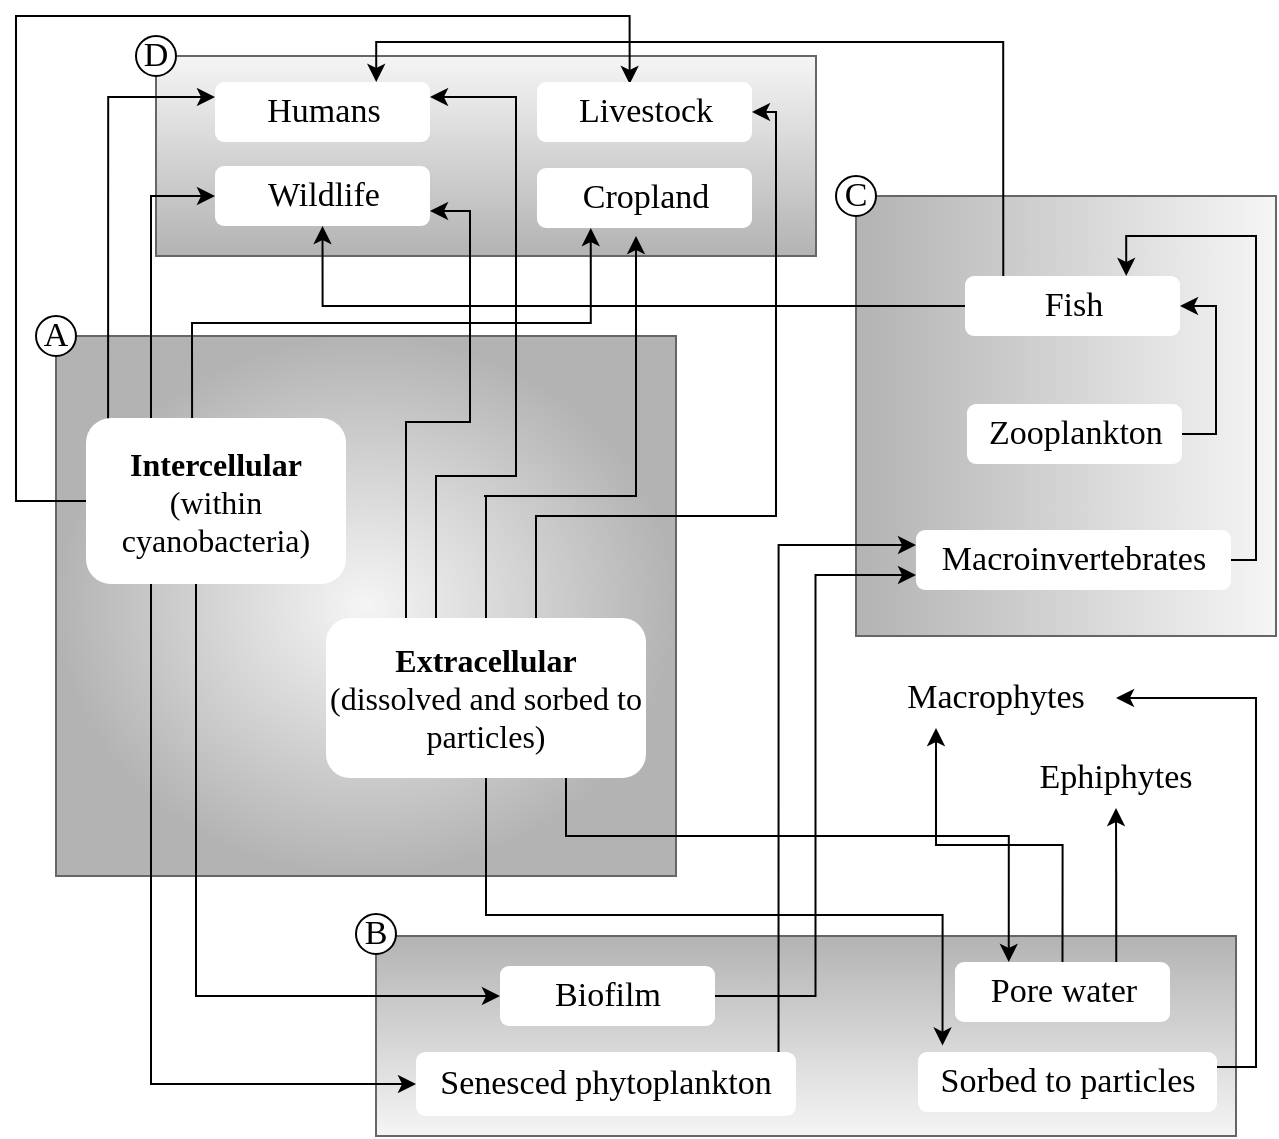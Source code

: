 <mxfile version="20.6.0" type="google" pages="2"><diagram id="7Qth1g8vbSEp67-r-gfB" name="Page-1"><mxGraphModel grid="1" page="1" gridSize="10" guides="1" tooltips="1" connect="1" arrows="1" fold="1" pageScale="1" pageWidth="850" pageHeight="1100" math="0" shadow="0"><root><mxCell id="0"/><mxCell id="1" parent="0"/><mxCell id="LHRRmWDtEQS0HRzm6DPu-4" value="" style="rounded=0;whiteSpace=wrap;html=1;strokeColor=#666666;fillColor=#f5f5f5;gradientColor=#b3b3b3;gradientDirection=north;" vertex="1" parent="1"><mxGeometry x="240" y="410" width="430" height="100" as="geometry"/></mxCell><mxCell id="LHRRmWDtEQS0HRzm6DPu-5" value="" style="rounded=0;whiteSpace=wrap;html=1;fillColor=#f5f5f5;strokeColor=#666666;gradientColor=#b3b3b3;" vertex="1" parent="1"><mxGeometry x="130" y="-30" width="330" height="100" as="geometry"/></mxCell><mxCell id="LHRRmWDtEQS0HRzm6DPu-7" value="" style="rounded=0;whiteSpace=wrap;html=1;fillColor=#f5f5f5;strokeColor=#666666;gradientColor=#b3b3b3;gradientDirection=radial;" vertex="1" parent="1"><mxGeometry x="80" y="110" width="310" height="270" as="geometry"/></mxCell><mxCell id="LHRRmWDtEQS0HRzm6DPu-8" value="" style="rounded=0;whiteSpace=wrap;html=1;fillColor=#f5f5f5;strokeColor=#666666;gradientColor=#b3b3b3;gradientDirection=west;" vertex="1" parent="1"><mxGeometry x="480" y="40" width="210" height="220" as="geometry"/></mxCell><mxCell id="LHRRmWDtEQS0HRzm6DPu-68" style="edgeStyle=orthogonalEdgeStyle;rounded=0;orthogonalLoop=1;jettySize=auto;html=1;exitX=0;exitY=0.5;exitDx=0;exitDy=0;entryX=0.5;entryY=1;entryDx=0;entryDy=0;fontFamily=Tahoma;fontSize=16;" edge="1" parent="1" source="LHRRmWDtEQS0HRzm6DPu-13" target="LHRRmWDtEQS0HRzm6DPu-32"><mxGeometry relative="1" as="geometry"/></mxCell><mxCell id="LHRRmWDtEQS0HRzm6DPu-69" style="edgeStyle=orthogonalEdgeStyle;rounded=0;orthogonalLoop=1;jettySize=auto;html=1;exitX=0.178;exitY=0;exitDx=0;exitDy=0;entryX=0.75;entryY=0;entryDx=0;entryDy=0;fontFamily=Tahoma;fontSize=16;exitPerimeter=0;" edge="1" parent="1" source="LHRRmWDtEQS0HRzm6DPu-13" target="LHRRmWDtEQS0HRzm6DPu-33"><mxGeometry relative="1" as="geometry"/></mxCell><mxCell id="LHRRmWDtEQS0HRzm6DPu-13" value="Fish" style="rounded=1;whiteSpace=wrap;html=1;fontFamily=Tahoma;fontSize=17;strokeColor=none;fillColor=default;gradientColor=none;gradientDirection=east;" vertex="1" parent="1"><mxGeometry x="534.5" y="80" width="107.5" height="30" as="geometry"/></mxCell><mxCell id="LHRRmWDtEQS0HRzm6DPu-67" style="edgeStyle=orthogonalEdgeStyle;rounded=0;orthogonalLoop=1;jettySize=auto;html=1;exitX=1;exitY=0.5;exitDx=0;exitDy=0;entryX=0.75;entryY=0;entryDx=0;entryDy=0;fontFamily=Tahoma;fontSize=16;" edge="1" parent="1" source="LHRRmWDtEQS0HRzm6DPu-15" target="LHRRmWDtEQS0HRzm6DPu-13"><mxGeometry relative="1" as="geometry"><Array as="points"><mxPoint x="680" y="222"/><mxPoint x="680" y="60"/><mxPoint x="615" y="60"/></Array></mxGeometry></mxCell><mxCell id="LHRRmWDtEQS0HRzm6DPu-15" value="Macroinvertebrates" style="rounded=1;whiteSpace=wrap;html=1;fontFamily=Tahoma;fontSize=17;strokeColor=none;fillColor=default;gradientColor=none;gradientDirection=east;" vertex="1" parent="1"><mxGeometry x="510" y="207" width="157.5" height="30" as="geometry"/></mxCell><mxCell id="LHRRmWDtEQS0HRzm6DPu-17" value="Macrophytes" style="rounded=1;whiteSpace=wrap;html=1;fontFamily=Tahoma;fontSize=17;strokeColor=none;fillColor=default;gradientColor=none;gradientDirection=east;" vertex="1" parent="1"><mxGeometry x="490" y="276" width="120" height="30" as="geometry"/></mxCell><mxCell id="LHRRmWDtEQS0HRzm6DPu-18" value="Ephiphytes" style="rounded=1;whiteSpace=wrap;html=1;fontFamily=Tahoma;fontSize=17;strokeColor=none;fillColor=default;gradientColor=none;gradientDirection=east;" vertex="1" parent="1"><mxGeometry x="550" y="316" width="120" height="30" as="geometry"/></mxCell><mxCell id="LHRRmWDtEQS0HRzm6DPu-66" style="edgeStyle=orthogonalEdgeStyle;rounded=0;orthogonalLoop=1;jettySize=auto;html=1;exitX=1;exitY=0.5;exitDx=0;exitDy=0;entryX=1;entryY=0.5;entryDx=0;entryDy=0;fontFamily=Tahoma;fontSize=16;" edge="1" parent="1" source="LHRRmWDtEQS0HRzm6DPu-20" target="LHRRmWDtEQS0HRzm6DPu-13"><mxGeometry relative="1" as="geometry"><Array as="points"><mxPoint x="660" y="159"/><mxPoint x="660" y="95"/></Array></mxGeometry></mxCell><mxCell id="LHRRmWDtEQS0HRzm6DPu-20" value="Zooplankton" style="rounded=1;whiteSpace=wrap;html=1;fontFamily=Tahoma;fontSize=17;strokeColor=none;fillColor=default;gradientColor=none;gradientDirection=east;" vertex="1" parent="1"><mxGeometry x="535.5" y="144" width="107.5" height="30" as="geometry"/></mxCell><mxCell id="LHRRmWDtEQS0HRzm6DPu-22" value="A&lt;span style=&quot;color: rgba(0, 0, 0, 0); font-family: monospace; font-size: 0px; text-align: start;&quot;&gt;%3CmxGraphModel%3E%3Croot%3E%3CmxCell%20id%3D%220%22%2F%3E%3CmxCell%20id%3D%221%22%20parent%3D%220%22%2F%3E%3CmxCell%20id%3D%222%22%20value%3D%22Fish%22%20style%3D%22rounded%3D1%3BwhiteSpace%3Dwrap%3Bhtml%3D1%3BfontFamily%3DTahoma%3BfontSize%3D17%3BstrokeColor%3Ddefault%3BfillColor%3Ddefault%3BgradientColor%3Dnone%3BgradientDirection%3Deast%3B%22%20vertex%3D%221%22%20parent%3D%221%22%3E%3CmxGeometry%20x%3D%22534.5%22%20y%3D%2280%22%20width%3D%22107.5%22%20height%3D%2230%22%20as%3D%22geometry%22%2F%3E%3C%2FmxCell%3E%3C%2Froot%3E%3C%2FmxGraphModel%3E&lt;/span&gt;" style="ellipse;whiteSpace=wrap;html=1;aspect=fixed;fontFamily=Tahoma;fontSize=17;strokeColor=default;fillColor=default;gradientColor=none;gradientDirection=east;" vertex="1" parent="1"><mxGeometry x="70" y="100" width="20" height="20" as="geometry"/></mxCell><mxCell id="LHRRmWDtEQS0HRzm6DPu-23" value="B" style="ellipse;whiteSpace=wrap;html=1;aspect=fixed;fontFamily=Tahoma;fontSize=17;strokeColor=default;fillColor=default;gradientColor=none;gradientDirection=east;" vertex="1" parent="1"><mxGeometry x="230" y="399" width="20" height="20" as="geometry"/></mxCell><mxCell id="LHRRmWDtEQS0HRzm6DPu-24" value="C" style="ellipse;whiteSpace=wrap;html=1;aspect=fixed;fontFamily=Tahoma;fontSize=17;strokeColor=default;fillColor=default;gradientColor=none;gradientDirection=east;" vertex="1" parent="1"><mxGeometry x="470" y="30" width="20" height="20" as="geometry"/></mxCell><mxCell id="LHRRmWDtEQS0HRzm6DPu-25" value="D" style="ellipse;whiteSpace=wrap;html=1;aspect=fixed;fontFamily=Tahoma;fontSize=17;strokeColor=default;fillColor=default;gradientColor=none;gradientDirection=east;" vertex="1" parent="1"><mxGeometry x="120" y="-40" width="20" height="20" as="geometry"/></mxCell><mxCell id="LHRRmWDtEQS0HRzm6DPu-40" style="edgeStyle=orthogonalEdgeStyle;rounded=0;orthogonalLoop=1;jettySize=auto;html=1;fontFamily=Tahoma;fontSize=16;entryX=0;entryY=0.5;entryDx=0;entryDy=0;" edge="1" parent="1" source="LHRRmWDtEQS0HRzm6DPu-26" target="LHRRmWDtEQS0HRzm6DPu-38"><mxGeometry relative="1" as="geometry"><Array as="points"><mxPoint x="150" y="440"/></Array></mxGeometry></mxCell><mxCell id="LHRRmWDtEQS0HRzm6DPu-41" style="edgeStyle=orthogonalEdgeStyle;rounded=0;orthogonalLoop=1;jettySize=auto;html=1;exitX=0.25;exitY=1;exitDx=0;exitDy=0;entryX=0;entryY=0.5;entryDx=0;entryDy=0;fontFamily=Tahoma;fontSize=16;" edge="1" parent="1" source="LHRRmWDtEQS0HRzm6DPu-26" target="LHRRmWDtEQS0HRzm6DPu-39"><mxGeometry relative="1" as="geometry"/></mxCell><mxCell id="LHRRmWDtEQS0HRzm6DPu-50" style="edgeStyle=orthogonalEdgeStyle;rounded=0;orthogonalLoop=1;jettySize=auto;html=1;exitX=0.085;exitY=0.022;exitDx=0;exitDy=0;entryX=0;entryY=0.25;entryDx=0;entryDy=0;fontFamily=Tahoma;fontSize=16;exitPerimeter=0;" edge="1" parent="1" source="LHRRmWDtEQS0HRzm6DPu-26" target="LHRRmWDtEQS0HRzm6DPu-33"><mxGeometry relative="1" as="geometry"/></mxCell><mxCell id="LHRRmWDtEQS0HRzm6DPu-51" style="edgeStyle=orthogonalEdgeStyle;rounded=0;orthogonalLoop=1;jettySize=auto;html=1;exitX=0.25;exitY=0;exitDx=0;exitDy=0;entryX=0;entryY=0.5;entryDx=0;entryDy=0;fontFamily=Tahoma;fontSize=16;" edge="1" parent="1" source="LHRRmWDtEQS0HRzm6DPu-26" target="LHRRmWDtEQS0HRzm6DPu-32"><mxGeometry relative="1" as="geometry"/></mxCell><mxCell id="LHRRmWDtEQS0HRzm6DPu-52" style="edgeStyle=orthogonalEdgeStyle;rounded=0;orthogonalLoop=1;jettySize=auto;html=1;exitX=0.408;exitY=0.002;exitDx=0;exitDy=0;entryX=0.25;entryY=1;entryDx=0;entryDy=0;fontFamily=Tahoma;fontSize=16;exitPerimeter=0;" edge="1" parent="1" source="LHRRmWDtEQS0HRzm6DPu-26" target="LHRRmWDtEQS0HRzm6DPu-29"><mxGeometry relative="1" as="geometry"/></mxCell><mxCell id="LHRRmWDtEQS0HRzm6DPu-54" style="edgeStyle=orthogonalEdgeStyle;rounded=0;orthogonalLoop=1;jettySize=auto;html=1;exitX=0;exitY=0.5;exitDx=0;exitDy=0;entryX=0.431;entryY=0.033;entryDx=0;entryDy=0;entryPerimeter=0;fontFamily=Tahoma;fontSize=16;" edge="1" parent="1" source="LHRRmWDtEQS0HRzm6DPu-26" target="LHRRmWDtEQS0HRzm6DPu-30"><mxGeometry relative="1" as="geometry"><Array as="points"><mxPoint x="60" y="193"/><mxPoint x="60" y="-50"/><mxPoint x="367" y="-50"/></Array></mxGeometry></mxCell><mxCell id="LHRRmWDtEQS0HRzm6DPu-26" value="&lt;b style=&quot;font-size: 16px;&quot;&gt;Intercellular &lt;/b&gt;(within cyanobacteria)" style="rounded=1;whiteSpace=wrap;html=1;fontFamily=Tahoma;fontSize=16;strokeColor=none;fillColor=default;gradientColor=none;gradientDirection=east;" vertex="1" parent="1"><mxGeometry x="95" y="151" width="130" height="83" as="geometry"/></mxCell><mxCell id="LHRRmWDtEQS0HRzm6DPu-42" style="edgeStyle=orthogonalEdgeStyle;rounded=0;orthogonalLoop=1;jettySize=auto;html=1;exitX=0.75;exitY=1;exitDx=0;exitDy=0;fontFamily=Tahoma;fontSize=16;entryX=0.25;entryY=0;entryDx=0;entryDy=0;" edge="1" parent="1" source="LHRRmWDtEQS0HRzm6DPu-27" target="LHRRmWDtEQS0HRzm6DPu-36"><mxGeometry relative="1" as="geometry"><Array as="points"><mxPoint x="335" y="360"/><mxPoint x="556" y="360"/></Array></mxGeometry></mxCell><mxCell id="LHRRmWDtEQS0HRzm6DPu-43" style="edgeStyle=orthogonalEdgeStyle;rounded=0;orthogonalLoop=1;jettySize=auto;html=1;exitX=0.5;exitY=1;exitDx=0;exitDy=0;entryX=0.082;entryY=-0.107;entryDx=0;entryDy=0;entryPerimeter=0;fontFamily=Tahoma;fontSize=16;" edge="1" parent="1" source="LHRRmWDtEQS0HRzm6DPu-27" target="LHRRmWDtEQS0HRzm6DPu-37"><mxGeometry relative="1" as="geometry"/></mxCell><mxCell id="LHRRmWDtEQS0HRzm6DPu-55" style="edgeStyle=orthogonalEdgeStyle;rounded=0;orthogonalLoop=1;jettySize=auto;html=1;exitX=0.5;exitY=0;exitDx=0;exitDy=0;fontFamily=Tahoma;fontSize=16;" edge="1" parent="1" source="LHRRmWDtEQS0HRzm6DPu-27"><mxGeometry relative="1" as="geometry"><mxPoint x="370" y="60" as="targetPoint"/><Array as="points"><mxPoint x="294" y="190"/><mxPoint x="370" y="190"/><mxPoint x="370" y="56"/></Array></mxGeometry></mxCell><mxCell id="LHRRmWDtEQS0HRzm6DPu-56" style="edgeStyle=orthogonalEdgeStyle;rounded=0;orthogonalLoop=1;jettySize=auto;html=1;exitX=0.75;exitY=0;exitDx=0;exitDy=0;entryX=1;entryY=0.5;entryDx=0;entryDy=0;fontFamily=Tahoma;fontSize=16;" edge="1" parent="1" source="LHRRmWDtEQS0HRzm6DPu-27" target="LHRRmWDtEQS0HRzm6DPu-30"><mxGeometry relative="1" as="geometry"><Array as="points"><mxPoint x="320" y="255"/><mxPoint x="320" y="200"/><mxPoint x="440" y="200"/><mxPoint x="440" y="-2"/></Array></mxGeometry></mxCell><mxCell id="LHRRmWDtEQS0HRzm6DPu-57" style="edgeStyle=orthogonalEdgeStyle;rounded=0;orthogonalLoop=1;jettySize=auto;html=1;exitX=0.25;exitY=0;exitDx=0;exitDy=0;entryX=1;entryY=0.75;entryDx=0;entryDy=0;fontFamily=Tahoma;fontSize=16;" edge="1" parent="1" source="LHRRmWDtEQS0HRzm6DPu-27" target="LHRRmWDtEQS0HRzm6DPu-32"><mxGeometry relative="1" as="geometry"/></mxCell><mxCell id="LHRRmWDtEQS0HRzm6DPu-58" style="edgeStyle=orthogonalEdgeStyle;rounded=0;orthogonalLoop=1;jettySize=auto;html=1;exitX=0.25;exitY=0;exitDx=0;exitDy=0;entryX=1;entryY=0.25;entryDx=0;entryDy=0;fontFamily=Tahoma;fontSize=16;" edge="1" parent="1" source="LHRRmWDtEQS0HRzm6DPu-27" target="LHRRmWDtEQS0HRzm6DPu-33"><mxGeometry relative="1" as="geometry"><Array as="points"><mxPoint x="270" y="255"/><mxPoint x="270" y="180"/><mxPoint x="310" y="180"/><mxPoint x="310" y="-9"/></Array></mxGeometry></mxCell><mxCell id="LHRRmWDtEQS0HRzm6DPu-27" value="&lt;b style=&quot;font-size: 16px;&quot;&gt;Extracellular &lt;/b&gt;(dissolved and sorbed to particles)" style="rounded=1;whiteSpace=wrap;html=1;fontFamily=Tahoma;fontSize=16;strokeColor=none;fillColor=default;gradientColor=none;gradientDirection=east;" vertex="1" parent="1"><mxGeometry x="215" y="251" width="160" height="80" as="geometry"/></mxCell><mxCell id="LHRRmWDtEQS0HRzm6DPu-29" value="Cropland" style="rounded=1;whiteSpace=wrap;html=1;fontFamily=Tahoma;fontSize=17;strokeColor=none;fillColor=default;gradientColor=none;gradientDirection=east;" vertex="1" parent="1"><mxGeometry x="320.5" y="26" width="107.5" height="30" as="geometry"/></mxCell><mxCell id="LHRRmWDtEQS0HRzm6DPu-30" value="Livestock" style="rounded=1;whiteSpace=wrap;html=1;fontFamily=Tahoma;fontSize=17;strokeColor=none;fillColor=default;gradientColor=none;gradientDirection=east;" vertex="1" parent="1"><mxGeometry x="320.5" y="-17" width="107.5" height="30" as="geometry"/></mxCell><mxCell id="LHRRmWDtEQS0HRzm6DPu-32" value="Wildlife" style="rounded=1;whiteSpace=wrap;html=1;fontFamily=Tahoma;fontSize=17;strokeColor=none;fillColor=default;gradientColor=none;gradientDirection=east;" vertex="1" parent="1"><mxGeometry x="159.5" y="25" width="107.5" height="30" as="geometry"/></mxCell><mxCell id="LHRRmWDtEQS0HRzm6DPu-33" value="Humans" style="rounded=1;whiteSpace=wrap;html=1;fontFamily=Tahoma;fontSize=17;strokeColor=none;fillColor=default;gradientColor=none;gradientDirection=east;" vertex="1" parent="1"><mxGeometry x="159.5" y="-17" width="107.5" height="30" as="geometry"/></mxCell><mxCell id="LHRRmWDtEQS0HRzm6DPu-62" style="edgeStyle=orthogonalEdgeStyle;rounded=0;orthogonalLoop=1;jettySize=auto;html=1;exitX=0.75;exitY=0;exitDx=0;exitDy=0;entryX=0.5;entryY=1;entryDx=0;entryDy=0;fontFamily=Tahoma;fontSize=16;" edge="1" parent="1" source="LHRRmWDtEQS0HRzm6DPu-36" target="LHRRmWDtEQS0HRzm6DPu-18"><mxGeometry relative="1" as="geometry"/></mxCell><mxCell id="LHRRmWDtEQS0HRzm6DPu-63" style="edgeStyle=orthogonalEdgeStyle;rounded=0;orthogonalLoop=1;jettySize=auto;html=1;exitX=0.5;exitY=0;exitDx=0;exitDy=0;entryX=0.25;entryY=1;entryDx=0;entryDy=0;fontFamily=Tahoma;fontSize=16;" edge="1" parent="1" source="LHRRmWDtEQS0HRzm6DPu-36" target="LHRRmWDtEQS0HRzm6DPu-17"><mxGeometry relative="1" as="geometry"/></mxCell><mxCell id="LHRRmWDtEQS0HRzm6DPu-36" value="Pore water" style="rounded=1;whiteSpace=wrap;html=1;fontFamily=Tahoma;fontSize=17;strokeColor=none;fillColor=default;gradientColor=none;gradientDirection=east;" vertex="1" parent="1"><mxGeometry x="529.5" y="423" width="107.5" height="30" as="geometry"/></mxCell><mxCell id="LHRRmWDtEQS0HRzm6DPu-64" style="edgeStyle=orthogonalEdgeStyle;rounded=0;orthogonalLoop=1;jettySize=auto;html=1;exitX=1;exitY=0.25;exitDx=0;exitDy=0;entryX=1;entryY=0.5;entryDx=0;entryDy=0;fontFamily=Tahoma;fontSize=16;" edge="1" parent="1" source="LHRRmWDtEQS0HRzm6DPu-37" target="LHRRmWDtEQS0HRzm6DPu-17"><mxGeometry relative="1" as="geometry"><Array as="points"><mxPoint x="680" y="476"/><mxPoint x="680" y="291"/></Array></mxGeometry></mxCell><mxCell id="LHRRmWDtEQS0HRzm6DPu-37" value="Sorbed to particles" style="rounded=1;whiteSpace=wrap;html=1;fontFamily=Tahoma;fontSize=17;strokeColor=none;fillColor=default;gradientColor=none;gradientDirection=east;" vertex="1" parent="1"><mxGeometry x="511" y="468" width="149.5" height="30" as="geometry"/></mxCell><mxCell id="LHRRmWDtEQS0HRzm6DPu-59" style="edgeStyle=orthogonalEdgeStyle;rounded=0;orthogonalLoop=1;jettySize=auto;html=1;exitX=1;exitY=0.5;exitDx=0;exitDy=0;entryX=0;entryY=0.75;entryDx=0;entryDy=0;fontFamily=Tahoma;fontSize=16;" edge="1" parent="1" source="LHRRmWDtEQS0HRzm6DPu-38" target="LHRRmWDtEQS0HRzm6DPu-15"><mxGeometry relative="1" as="geometry"/></mxCell><mxCell id="LHRRmWDtEQS0HRzm6DPu-38" value="Biofilm&lt;span style=&quot;color: rgba(0, 0, 0, 0); font-family: monospace; font-size: 0px; text-align: start;&quot;&gt;%3CmxGraphModel%3E%3Croot%3E%3CmxCell%20id%3D%220%22%2F%3E%3CmxCell%20id%3D%221%22%20parent%3D%220%22%2F%3E%3CmxCell%20id%3D%222%22%20value%3D%22Pore%20water%22%20style%3D%22rounded%3D1%3BwhiteSpace%3Dwrap%3Bhtml%3D1%3BfontFamily%3DTahoma%3BfontSize%3D17%3BstrokeColor%3Dnone%3BfillColor%3Ddefault%3BgradientColor%3Dnone%3BgradientDirection%3Deast%3B%22%20vertex%3D%221%22%20parent%3D%221%22%3E%3CmxGeometry%20x%3D%22498.5%22%20y%3D%22423%22%20width%3D%22107.5%22%20height%3D%2230%22%20as%3D%22geometry%22%2F%3E%3C%2FmxCell%3E%3C%2Froot%3E%3C%2FmxGraphModel%3E&lt;/span&gt;" style="rounded=1;whiteSpace=wrap;html=1;fontFamily=Tahoma;fontSize=17;strokeColor=none;fillColor=default;gradientColor=none;gradientDirection=east;" vertex="1" parent="1"><mxGeometry x="302" y="425" width="107.5" height="30" as="geometry"/></mxCell><mxCell id="LHRRmWDtEQS0HRzm6DPu-61" style="edgeStyle=orthogonalEdgeStyle;rounded=0;orthogonalLoop=1;jettySize=auto;html=1;exitX=0.954;exitY=0.012;exitDx=0;exitDy=0;entryX=0;entryY=0.25;entryDx=0;entryDy=0;fontFamily=Tahoma;fontSize=16;exitPerimeter=0;" edge="1" parent="1" source="LHRRmWDtEQS0HRzm6DPu-39" target="LHRRmWDtEQS0HRzm6DPu-15"><mxGeometry relative="1" as="geometry"/></mxCell><mxCell id="LHRRmWDtEQS0HRzm6DPu-39" value="Senesced phytoplankton" style="rounded=1;whiteSpace=wrap;html=1;fontFamily=Tahoma;fontSize=17;strokeColor=none;fillColor=default;gradientColor=none;gradientDirection=east;" vertex="1" parent="1"><mxGeometry x="260" y="468" width="190" height="32" as="geometry"/></mxCell></root></mxGraphModel></diagram><diagram id="dgWfNYSYiyDu9-P2qCX1" name="Page-2"><mxGraphModel grid="1" page="1" gridSize="10" guides="1" tooltips="1" connect="1" arrows="1" fold="1" pageScale="1" pageWidth="850" pageHeight="1100" math="0" shadow="0"><root><mxCell id="0"/><mxCell id="1" parent="0"/></root></mxGraphModel></diagram></mxfile>